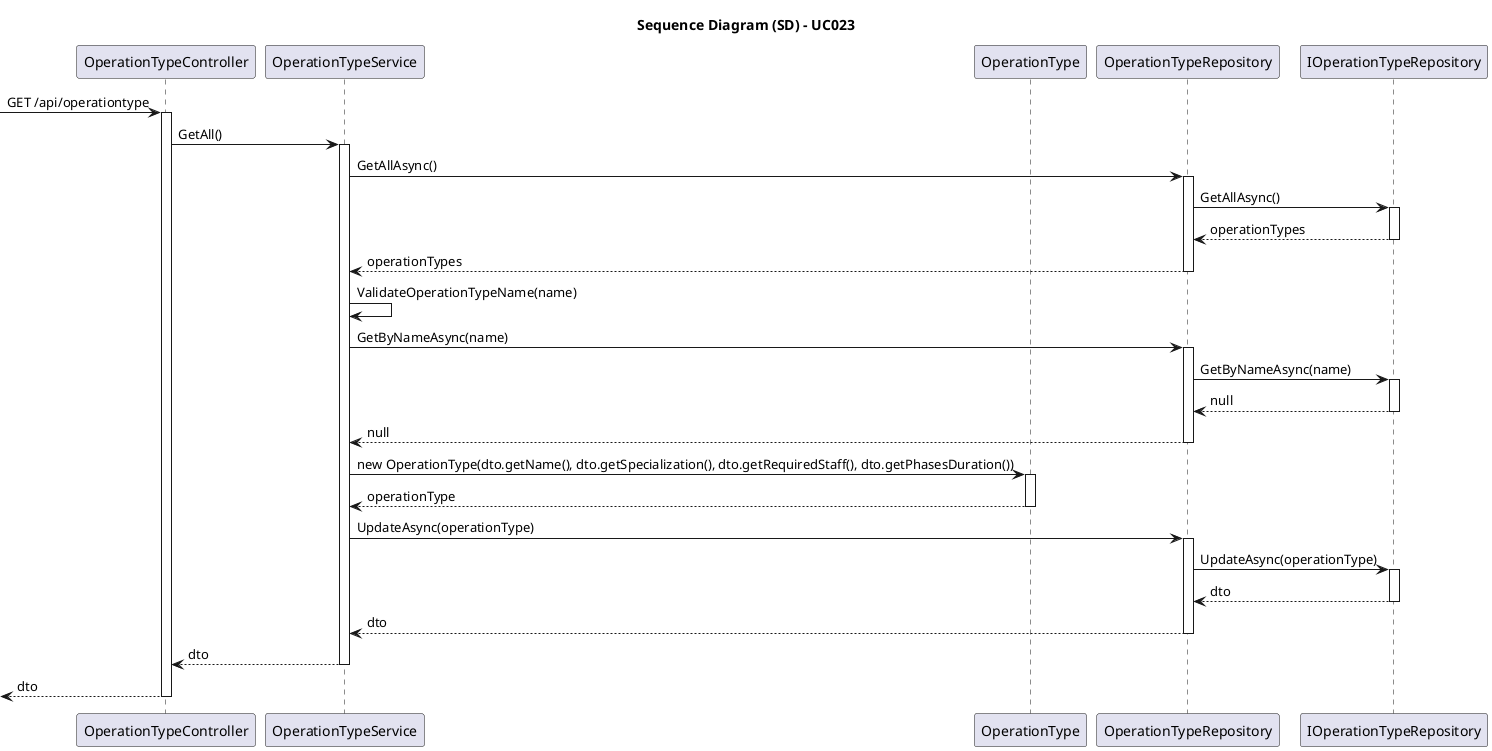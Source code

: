 @startuml uc023-sequence-diagram

skinparam packageStyle rectangle
skinparam shadowing false
skinparam linetype polyline
skinparam classAttributeIconSize 0

title Sequence Diagram (SD) - UC023

participant "OperationTypeController" as Controller
participant "OperationTypeService" as Service
participant "OperationType" as Domain
participant "OperationTypeRepository" as Repository
participant "IOperationTypeRepository" as IRepo

-> Controller: GET /api/operationtype

activate Controller

    Controller -> Service: GetAll()

    activate Service

        Service -> Repository: GetAllAsync()

        activate Repository

            Repository -> IRepo: GetAllAsync()
            
            activate IRepo

                IRepo --> Repository: operationTypes

            deactivate IRepo

            Repository --> Service: operationTypes

        deactivate Repository

        Service -> Service: ValidateOperationTypeName(name)

        Service -> Repository: GetByNameAsync(name)

        activate Repository

            Repository -> IRepo: GetByNameAsync(name)
            
            activate IRepo

                IRepo --> Repository: null

            deactivate IRepo

            Repository --> Service: null

        deactivate Repository

        Service -> Domain: new OperationType(dto.getName(), dto.getSpecialization(), dto.getRequiredStaff(), dto.getPhasesDuration())

        activate Domain

            Domain --> Service: operationType

        deactivate Domain

        Service -> Repository: UpdateAsync(operationType)

        activate Repository

            Repository -> IRepo: UpdateAsync(operationType)

            activate IRepo

                IRepo --> Repository: dto

            deactivate IRepo

            Repository --> Service: dto

        deactivate Repository

        Service --> Controller: dto

    deactivate Service

    <-- Controller : dto

deactivate Controller

@enduml
